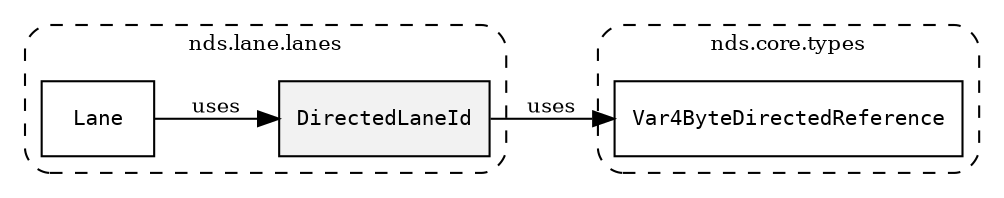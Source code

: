 /**
 * This dot file creates symbol collaboration diagram for DirectedLaneId.
 */
digraph ZSERIO
{
    node [shape=box, fontsize=10];
    rankdir="LR";
    fontsize=10;
    tooltip="DirectedLaneId collaboration diagram";

    subgraph "cluster_nds.lane.lanes"
    {
        style="dashed, rounded";
        label="nds.lane.lanes";
        tooltip="Package nds.lane.lanes";
        href="../../../content/packages/nds.lane.lanes.html#Package-nds-lane-lanes";
        target="_parent";

        "DirectedLaneId" [style="filled", fillcolor="#0000000D", target="_parent", label=<<font face="monospace"><table align="center" border="0" cellspacing="0" cellpadding="0"><tr><td href="../../../content/packages/nds.lane.lanes.html#Subtype-DirectedLaneId" title="Subtype defined in nds.lane.lanes">DirectedLaneId</td></tr></table></font>>];
        "Lane" [target="_parent", label=<<font face="monospace"><table align="center" border="0" cellspacing="0" cellpadding="0"><tr><td href="../../../content/packages/nds.lane.lanes.html#Structure-Lane" title="Structure defined in nds.lane.lanes">Lane</td></tr></table></font>>];
    }

    subgraph "cluster_nds.core.types"
    {
        style="dashed, rounded";
        label="nds.core.types";
        tooltip="Package nds.core.types";
        href="../../../content/packages/nds.core.types.html#Package-nds-core-types";
        target="_parent";

        "Var4ByteDirectedReference" [target="_parent", label=<<font face="monospace"><table align="center" border="0" cellspacing="0" cellpadding="0"><tr><td href="../../../content/packages/nds.core.types.html#Structure-Var4ByteDirectedReference" title="Structure defined in nds.core.types">Var4ByteDirectedReference</td></tr></table></font>>];
    }

    "DirectedLaneId" -> "Var4ByteDirectedReference" [label="uses", fontsize=10];
    "Lane" -> "DirectedLaneId" [label="uses", fontsize=10];
}
